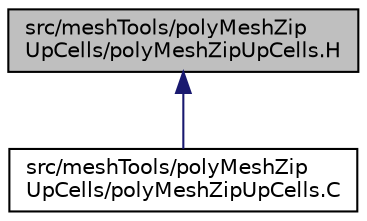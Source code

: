 digraph "src/meshTools/polyMeshZipUpCells/polyMeshZipUpCells.H"
{
  bgcolor="transparent";
  edge [fontname="Helvetica",fontsize="10",labelfontname="Helvetica",labelfontsize="10"];
  node [fontname="Helvetica",fontsize="10",shape=record];
  Node1 [label="src/meshTools/polyMeshZip\lUpCells/polyMeshZipUpCells.H",height=0.2,width=0.4,color="black", fillcolor="grey75", style="filled" fontcolor="black"];
  Node1 -> Node2 [dir="back",color="midnightblue",fontsize="10",style="solid",fontname="Helvetica"];
  Node2 [label="src/meshTools/polyMeshZip\lUpCells/polyMeshZipUpCells.C",height=0.2,width=0.4,color="black",URL="$polyMeshZipUpCells_8C.html"];
}
